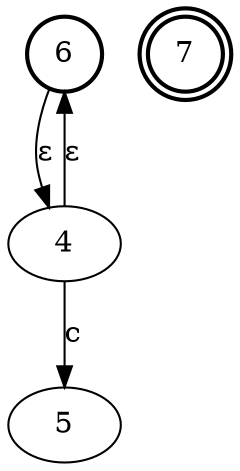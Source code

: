 // NFA
digraph {
	6 [shape=circle style=bold]
	7 [shape=doublecircle style=bold]
	6 -> 4 [label="ε"]
	4 -> 5 [label=c]
	4 -> 6 [label="ε"]
}
